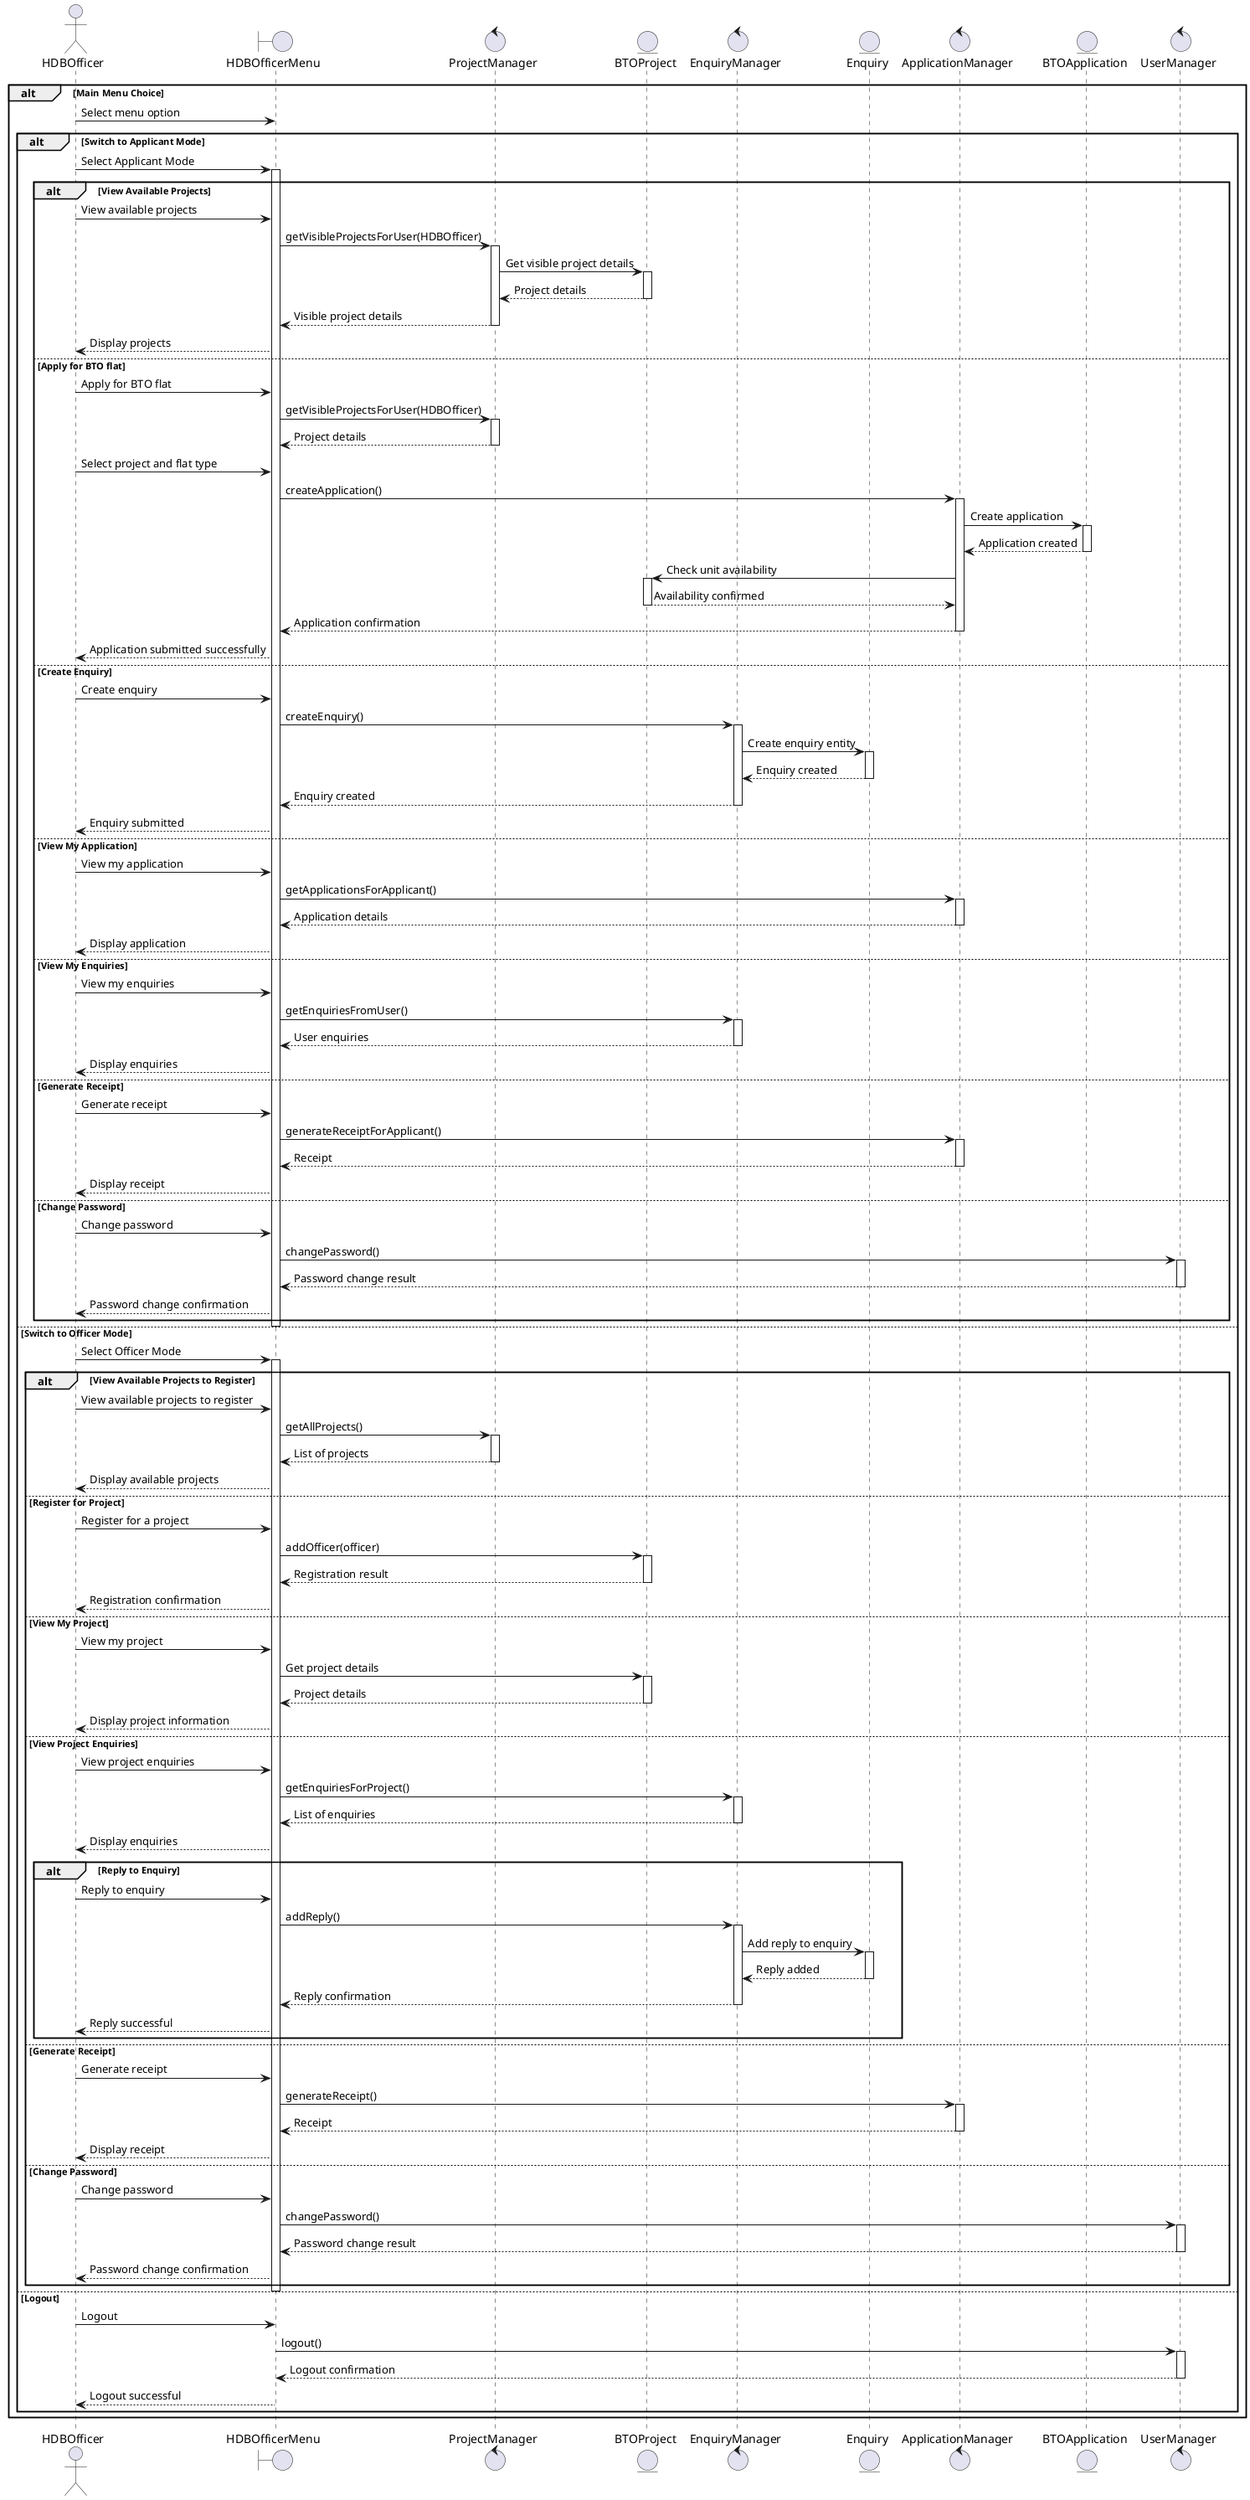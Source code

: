 @startuml
actor HDBOfficer
boundary "HDBOfficerMenu" as Officer
control "ProjectManager" as PM
entity "BTOProject" as Project
control "EnquiryManager" as EM
entity "Enquiry" as Enquiry
control "ApplicationManager" as AM
entity "BTOApplication" as Application
control "UserManager" as UM

alt Main Menu Choice
    HDBOfficer -> Officer: Select menu option
    
    alt Switch to Applicant Mode
        HDBOfficer -> Officer: Select Applicant Mode
        activate Officer
        
        alt View Available Projects
            HDBOfficer -> Officer: View available projects
            Officer -> PM: getVisibleProjectsForUser(HDBOfficer)
            activate PM
            PM -> Project: Get visible project details
            activate Project
            Project --> PM: Project details
            deactivate Project
            PM --> Officer: Visible project details
            deactivate PM
            Officer --> HDBOfficer: Display projects
        else Apply for BTO flat
            HDBOfficer -> Officer: Apply for BTO flat
            Officer -> PM: getVisibleProjectsForUser(HDBOfficer)
            activate PM
            PM --> Officer: Project details
            deactivate PM
            
            HDBOfficer -> Officer: Select project and flat type
            Officer -> AM: createApplication()
            activate AM
            AM -> Application: Create application
            activate Application
            Application --> AM: Application created
            deactivate Application
            AM -> Project: Check unit availability
            activate Project
            Project --> AM: Availability confirmed
            deactivate Project
            AM --> Officer: Application confirmation
            deactivate AM
            Officer --> HDBOfficer: Application submitted successfully
        else Create Enquiry
            HDBOfficer -> Officer: Create enquiry
            Officer -> EM: createEnquiry()
            activate EM
            EM -> Enquiry: Create enquiry entity
            activate Enquiry
            Enquiry --> EM: Enquiry created
            deactivate Enquiry
            EM --> Officer: Enquiry created
            deactivate EM
            Officer --> HDBOfficer: Enquiry submitted
        else View My Application
            HDBOfficer -> Officer: View my application
            Officer -> AM: getApplicationsForApplicant()
            activate AM
            AM --> Officer: Application details
            deactivate AM
            Officer --> HDBOfficer: Display application
        else View My Enquiries
            HDBOfficer -> Officer: View my enquiries
            Officer -> EM: getEnquiriesFromUser()
            activate EM
            EM --> Officer: User enquiries
            deactivate EM
            Officer --> HDBOfficer: Display enquiries
        else Generate Receipt
            HDBOfficer -> Officer: Generate receipt
            Officer -> AM: generateReceiptForApplicant()
            activate AM
            AM --> Officer: Receipt
            deactivate AM
            Officer --> HDBOfficer: Display receipt
        else Change Password
            HDBOfficer -> Officer: Change password
            Officer -> UM: changePassword()
            activate UM
            UM --> Officer: Password change result
            deactivate UM
            Officer --> HDBOfficer: Password change confirmation
        end
        
        deactivate Officer
        
    else Switch to Officer Mode
        HDBOfficer -> Officer: Select Officer Mode
        activate Officer
        
        alt View Available Projects to Register
            HDBOfficer -> Officer: View available projects to register
            Officer -> PM: getAllProjects()
            activate PM
            PM --> Officer: List of projects
            deactivate PM
            Officer --> HDBOfficer: Display available projects
        else Register for Project
            HDBOfficer -> Officer: Register for a project
            Officer -> Project: addOfficer(officer)
            activate Project
            Project --> Officer: Registration result
            deactivate Project
            Officer --> HDBOfficer: Registration confirmation
        else View My Project
            HDBOfficer -> Officer: View my project
            Officer -> Project: Get project details
            activate Project
            Project --> Officer: Project details
            deactivate Project
            Officer --> HDBOfficer: Display project information
        else View Project Enquiries
            HDBOfficer -> Officer: View project enquiries
            Officer -> EM: getEnquiriesForProject()
            activate EM
            EM --> Officer: List of enquiries
            deactivate EM
            Officer --> HDBOfficer: Display enquiries
            
            alt Reply to Enquiry
                HDBOfficer -> Officer: Reply to enquiry
                Officer -> EM: addReply()
                activate EM
                EM -> Enquiry: Add reply to enquiry
                activate Enquiry
                Enquiry --> EM: Reply added
                deactivate Enquiry
                EM --> Officer: Reply confirmation
                deactivate EM
                Officer --> HDBOfficer: Reply successful
            end
        else Generate Receipt
            HDBOfficer -> Officer: Generate receipt
            Officer -> AM: generateReceipt()
            activate AM
            AM --> Officer: Receipt
            deactivate AM
            Officer --> HDBOfficer: Display receipt
        else Change Password
            HDBOfficer -> Officer: Change password
            Officer -> UM: changePassword()
            activate UM
            UM --> Officer: Password change result
            deactivate UM
            Officer --> HDBOfficer: Password change confirmation
        end
        
        deactivate Officer
        
    else Logout
        HDBOfficer -> Officer: Logout
        Officer -> UM: logout()
        activate UM
        UM --> Officer: Logout confirmation
        deactivate UM
        Officer --> HDBOfficer: Logout successful
    end
end

@enduml
